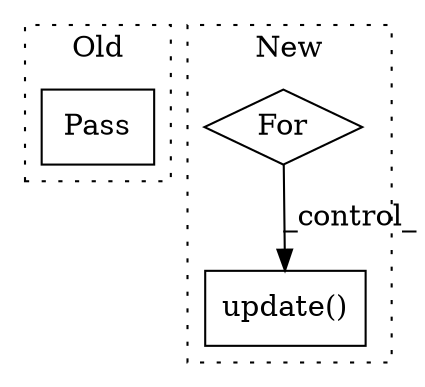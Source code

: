 digraph G {
subgraph cluster0 {
1 [label="Pass" a="62" s="2160" l="4" shape="box"];
label = "Old";
style="dotted";
}
subgraph cluster1 {
2 [label="update()" a="75" s="2567,2580" l="12,1" shape="box"];
3 [label="For" a="107" s="2314,2329" l="4,26" shape="diamond"];
label = "New";
style="dotted";
}
3 -> 2 [label="_control_"];
}
